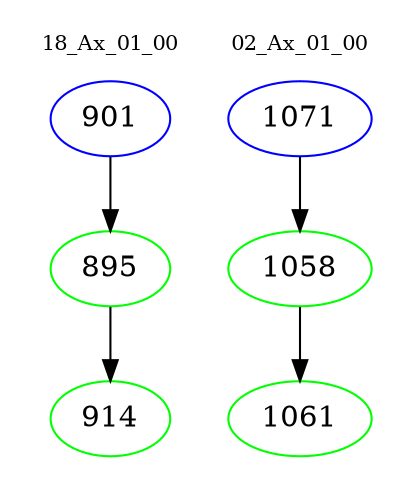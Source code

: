 digraph{
subgraph cluster_0 {
color = white
label = "18_Ax_01_00";
fontsize=10;
T0_901 [label="901", color="blue"]
T0_901 -> T0_895 [color="black"]
T0_895 [label="895", color="green"]
T0_895 -> T0_914 [color="black"]
T0_914 [label="914", color="green"]
}
subgraph cluster_1 {
color = white
label = "02_Ax_01_00";
fontsize=10;
T1_1071 [label="1071", color="blue"]
T1_1071 -> T1_1058 [color="black"]
T1_1058 [label="1058", color="green"]
T1_1058 -> T1_1061 [color="black"]
T1_1061 [label="1061", color="green"]
}
}
